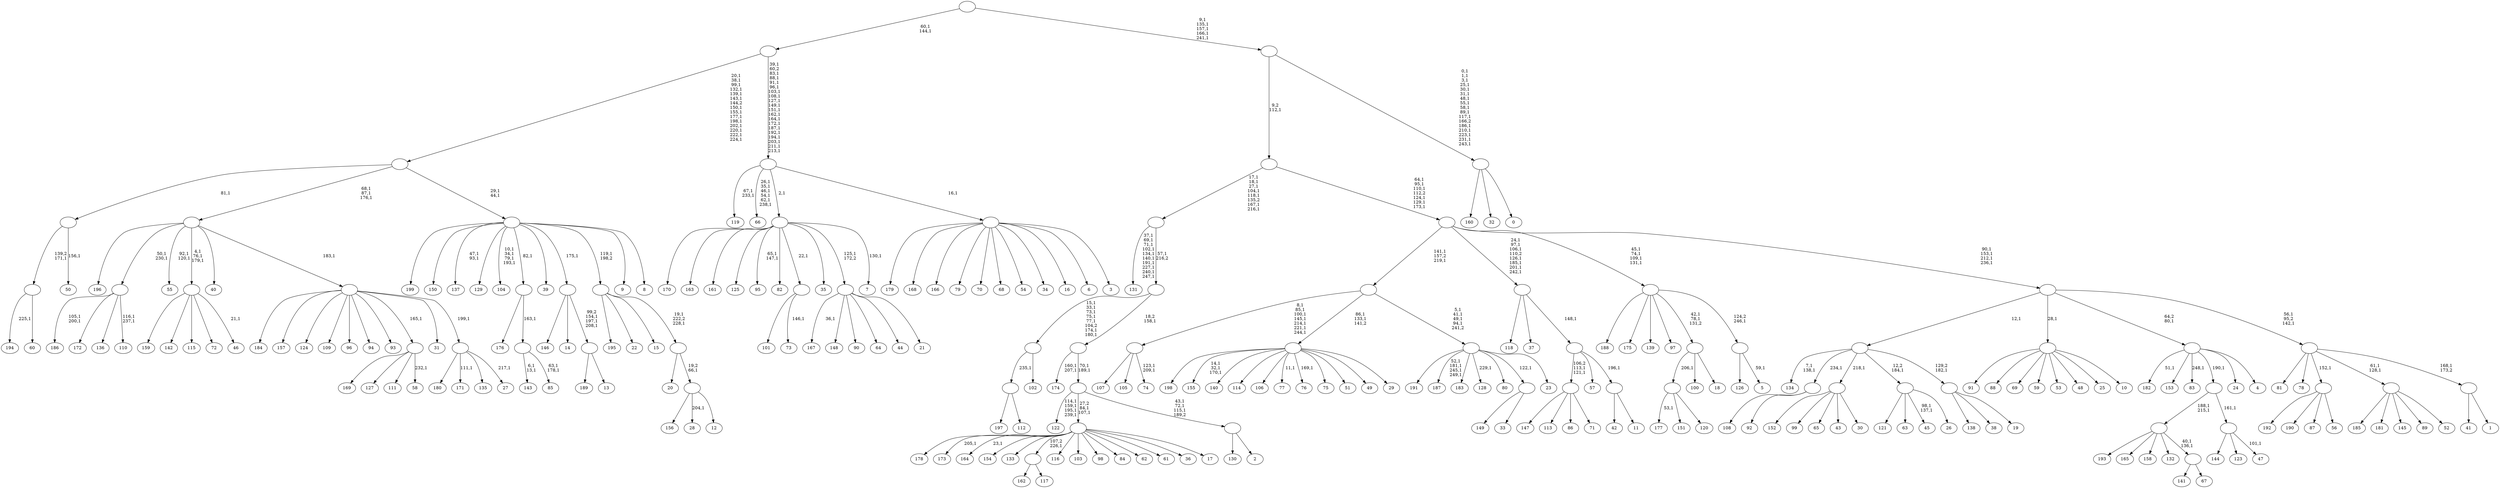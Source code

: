 digraph T {
	450 [label="199"]
	449 [label="198"]
	448 [label="197"]
	447 [label="196"]
	446 [label="195"]
	445 [label="194"]
	443 [label="193"]
	442 [label="192"]
	441 [label="191"]
	440 [label="190"]
	439 [label="189"]
	438 [label="188"]
	437 [label="187"]
	432 [label="186"]
	429 [label="185"]
	428 [label="184"]
	427 [label="183"]
	426 [label="182"]
	424 [label="181"]
	423 [label="180"]
	422 [label="179"]
	421 [label="178"]
	420 [label="177"]
	418 [label="176"]
	417 [label="175"]
	416 [label="174"]
	413 [label="173"]
	411 [label="172"]
	410 [label="171"]
	408 [label="170"]
	407 [label="169"]
	406 [label="168"]
	405 [label="167"]
	403 [label="166"]
	402 [label="165"]
	401 [label="164"]
	399 [label="163"]
	398 [label="162"]
	397 [label="161"]
	396 [label="160"]
	395 [label="159"]
	394 [label="158"]
	393 [label="157"]
	392 [label="156"]
	391 [label="155"]
	387 [label="154"]
	386 [label="153"]
	385 [label="152"]
	384 [label="151"]
	383 [label="150"]
	382 [label="149"]
	381 [label="148"]
	380 [label="147"]
	379 [label="146"]
	378 [label="145"]
	377 [label="144"]
	376 [label="143"]
	373 [label="142"]
	372 [label="141"]
	371 [label="140"]
	370 [label="139"]
	369 [label="138"]
	368 [label="137"]
	365 [label="136"]
	364 [label="135"]
	363 [label="134"]
	360 [label="133"]
	359 [label="132"]
	358 [label="131"]
	347 [label="130"]
	346 [label="129"]
	345 [label="128"]
	343 [label="127"]
	342 [label="126"]
	341 [label="125"]
	340 [label="124"]
	339 [label="123"]
	338 [label="122"]
	333 [label="121"]
	332 [label="120"]
	331 [label=""]
	330 [label="119"]
	327 [label="118"]
	326 [label="117"]
	325 [label=""]
	324 [label="116"]
	323 [label="115"]
	322 [label="114"]
	321 [label="113"]
	320 [label="112"]
	319 [label=""]
	318 [label="111"]
	317 [label="110"]
	314 [label=""]
	312 [label="109"]
	311 [label="108"]
	310 [label="107"]
	309 [label="106"]
	308 [label="105"]
	307 [label="104"]
	302 [label="103"]
	301 [label="102"]
	300 [label=""]
	293 [label="101"]
	292 [label="100"]
	291 [label="99"]
	290 [label="98"]
	289 [label="97"]
	288 [label="96"]
	287 [label="95"]
	284 [label="94"]
	283 [label="93"]
	282 [label="92"]
	281 [label=""]
	280 [label="91"]
	279 [label="90"]
	278 [label="89"]
	277 [label="88"]
	276 [label="87"]
	275 [label="86"]
	274 [label="85"]
	271 [label=""]
	270 [label=""]
	269 [label="84"]
	268 [label="83"]
	266 [label="82"]
	265 [label="81"]
	264 [label="80"]
	263 [label="79"]
	262 [label="78"]
	261 [label="77"]
	259 [label="76"]
	257 [label="75"]
	256 [label="74"]
	253 [label=""]
	246 [label="73"]
	244 [label=""]
	243 [label="72"]
	242 [label="71"]
	241 [label=""]
	239 [label="70"]
	238 [label="69"]
	237 [label="68"]
	236 [label="67"]
	235 [label=""]
	233 [label=""]
	231 [label="66"]
	224 [label="65"]
	223 [label="64"]
	222 [label="63"]
	221 [label="62"]
	220 [label="61"]
	219 [label="60"]
	218 [label=""]
	217 [label="59"]
	216 [label="58"]
	214 [label=""]
	213 [label="57"]
	212 [label="56"]
	211 [label=""]
	210 [label="55"]
	207 [label="54"]
	206 [label="53"]
	205 [label="52"]
	204 [label=""]
	202 [label="51"]
	201 [label="50"]
	199 [label=""]
	198 [label="49"]
	197 [label="48"]
	196 [label="47"]
	194 [label=""]
	193 [label=""]
	192 [label="46"]
	190 [label=""]
	187 [label="45"]
	184 [label="44"]
	183 [label="43"]
	182 [label="42"]
	181 [label="41"]
	180 [label="40"]
	179 [label="39"]
	178 [label="38"]
	177 [label="37"]
	176 [label="36"]
	175 [label="35"]
	174 [label="34"]
	173 [label="33"]
	172 [label=""]
	171 [label="32"]
	170 [label="31"]
	169 [label="30"]
	168 [label=""]
	167 [label="29"]
	166 [label=""]
	164 [label="28"]
	162 [label="27"]
	160 [label=""]
	159 [label=""]
	158 [label=""]
	155 [label="26"]
	154 [label=""]
	153 [label="25"]
	152 [label="24"]
	151 [label="23"]
	150 [label=""]
	146 [label=""]
	144 [label="22"]
	143 [label="21"]
	142 [label=""]
	141 [label="20"]
	140 [label="19"]
	139 [label=""]
	138 [label=""]
	137 [label="18"]
	136 [label=""]
	134 [label="17"]
	133 [label=""]
	131 [label="16"]
	130 [label="15"]
	129 [label="14"]
	128 [label="13"]
	127 [label=""]
	124 [label=""]
	123 [label="12"]
	122 [label=""]
	121 [label=""]
	119 [label=""]
	118 [label="11"]
	117 [label=""]
	116 [label=""]
	115 [label=""]
	108 [label="10"]
	107 [label=""]
	106 [label="9"]
	105 [label="8"]
	104 [label=""]
	102 [label=""]
	88 [label="7"]
	86 [label=""]
	85 [label="6"]
	84 [label="5"]
	82 [label=""]
	81 [label=""]
	77 [label="4"]
	76 [label=""]
	75 [label="3"]
	74 [label=""]
	73 [label=""]
	54 [label=""]
	52 [label="2"]
	51 [label=""]
	48 [label=""]
	46 [label=""]
	45 [label=""]
	44 [label=""]
	37 [label="1"]
	36 [label=""]
	35 [label=""]
	33 [label=""]
	29 [label=""]
	23 [label=""]
	22 [label="0"]
	21 [label=""]
	5 [label=""]
	0 [label=""]
	331 -> 420 [label="53,1"]
	331 -> 384 [label=""]
	331 -> 332 [label=""]
	325 -> 398 [label=""]
	325 -> 326 [label=""]
	319 -> 448 [label=""]
	319 -> 320 [label=""]
	314 -> 317 [label="116,1\n237,1"]
	314 -> 432 [label="105,1\n200,1"]
	314 -> 411 [label=""]
	314 -> 365 [label=""]
	300 -> 319 [label="235,1"]
	300 -> 301 [label=""]
	281 -> 311 [label=""]
	281 -> 282 [label=""]
	271 -> 274 [label="63,1\n178,1"]
	271 -> 376 [label="6,1\n13,1"]
	270 -> 418 [label=""]
	270 -> 271 [label="163,1"]
	253 -> 256 [label="123,1\n209,1"]
	253 -> 310 [label=""]
	253 -> 308 [label=""]
	244 -> 246 [label="146,1"]
	244 -> 293 [label=""]
	241 -> 380 [label=""]
	241 -> 321 [label=""]
	241 -> 275 [label=""]
	241 -> 242 [label=""]
	235 -> 372 [label=""]
	235 -> 236 [label=""]
	233 -> 235 [label="40,1\n136,1"]
	233 -> 443 [label=""]
	233 -> 402 [label=""]
	233 -> 394 [label=""]
	233 -> 359 [label=""]
	218 -> 445 [label="225,1"]
	218 -> 219 [label=""]
	214 -> 216 [label="232,1"]
	214 -> 407 [label=""]
	214 -> 343 [label=""]
	214 -> 318 [label=""]
	211 -> 442 [label=""]
	211 -> 440 [label=""]
	211 -> 276 [label=""]
	211 -> 212 [label=""]
	204 -> 429 [label=""]
	204 -> 424 [label=""]
	204 -> 378 [label=""]
	204 -> 278 [label=""]
	204 -> 205 [label=""]
	199 -> 201 [label="156,1"]
	199 -> 218 [label="139,2\n171,1"]
	194 -> 196 [label="101,1"]
	194 -> 377 [label=""]
	194 -> 339 [label=""]
	193 -> 233 [label="188,1\n215,1"]
	193 -> 194 [label="161,1"]
	190 -> 192 [label="21,1"]
	190 -> 395 [label=""]
	190 -> 373 [label=""]
	190 -> 323 [label=""]
	190 -> 243 [label=""]
	172 -> 382 [label=""]
	172 -> 173 [label=""]
	168 -> 385 [label=""]
	168 -> 291 [label=""]
	168 -> 224 [label=""]
	168 -> 183 [label=""]
	168 -> 169 [label=""]
	166 -> 259 [label="169,1"]
	166 -> 261 [label="11,1"]
	166 -> 391 [label="14,1\n32,1\n170,1"]
	166 -> 449 [label=""]
	166 -> 371 [label=""]
	166 -> 322 [label=""]
	166 -> 309 [label=""]
	166 -> 257 [label=""]
	166 -> 202 [label=""]
	166 -> 198 [label=""]
	166 -> 167 [label=""]
	160 -> 162 [label="217,1"]
	160 -> 410 [label="111,1"]
	160 -> 423 [label=""]
	160 -> 364 [label=""]
	159 -> 428 [label=""]
	159 -> 393 [label=""]
	159 -> 340 [label=""]
	159 -> 312 [label=""]
	159 -> 288 [label=""]
	159 -> 284 [label=""]
	159 -> 283 [label=""]
	159 -> 214 [label="165,1"]
	159 -> 170 [label=""]
	159 -> 160 [label="199,1"]
	158 -> 190 [label="4,1\n76,1\n179,1"]
	158 -> 210 [label="92,1\n120,1"]
	158 -> 314 [label="50,1\n230,1"]
	158 -> 447 [label=""]
	158 -> 180 [label=""]
	158 -> 159 [label="183,1"]
	154 -> 187 [label="98,1\n137,1"]
	154 -> 333 [label=""]
	154 -> 222 [label=""]
	154 -> 155 [label=""]
	150 -> 345 [label="229,1"]
	150 -> 437 [label="52,1\n181,1\n245,1\n249,1"]
	150 -> 441 [label=""]
	150 -> 427 [label=""]
	150 -> 264 [label=""]
	150 -> 172 [label="122,1"]
	150 -> 151 [label=""]
	146 -> 150 [label="5,1\n41,1\n49,1\n94,1\n241,2"]
	146 -> 166 [label="86,1\n133,1\n141,2"]
	146 -> 253 [label="8,1\n85,1\n100,1\n145,1\n214,1\n221,1\n244,1"]
	142 -> 405 [label="36,1"]
	142 -> 381 [label=""]
	142 -> 279 [label=""]
	142 -> 223 [label=""]
	142 -> 184 [label=""]
	142 -> 143 [label=""]
	139 -> 369 [label=""]
	139 -> 178 [label=""]
	139 -> 140 [label=""]
	138 -> 363 [label="7,1\n138,1"]
	138 -> 281 [label="234,1"]
	138 -> 168 [label="218,1"]
	138 -> 154 [label="12,2\n184,1"]
	138 -> 139 [label="129,2\n182,1"]
	136 -> 331 [label="206,1"]
	136 -> 292 [label=""]
	136 -> 137 [label=""]
	133 -> 401 [label="23,1"]
	133 -> 413 [label="205,1"]
	133 -> 421 [label=""]
	133 -> 387 [label=""]
	133 -> 360 [label=""]
	133 -> 325 [label="107,2\n226,1"]
	133 -> 324 [label=""]
	133 -> 302 [label=""]
	133 -> 290 [label=""]
	133 -> 269 [label=""]
	133 -> 221 [label=""]
	133 -> 220 [label=""]
	133 -> 176 [label=""]
	133 -> 134 [label=""]
	127 -> 439 [label=""]
	127 -> 128 [label=""]
	124 -> 127 [label="99,2\n154,1\n197,1\n208,1"]
	124 -> 379 [label=""]
	124 -> 129 [label=""]
	122 -> 164 [label="204,1"]
	122 -> 392 [label=""]
	122 -> 123 [label=""]
	121 -> 141 [label=""]
	121 -> 122 [label="19,2\n66,1"]
	119 -> 121 [label="19,1\n222,2\n228,1"]
	119 -> 446 [label=""]
	119 -> 144 [label=""]
	119 -> 130 [label=""]
	117 -> 182 [label=""]
	117 -> 118 [label=""]
	116 -> 241 [label="106,2\n113,1\n121,1"]
	116 -> 213 [label=""]
	116 -> 117 [label="196,1"]
	115 -> 327 [label=""]
	115 -> 177 [label=""]
	115 -> 116 [label="148,1"]
	107 -> 280 [label=""]
	107 -> 277 [label=""]
	107 -> 238 [label=""]
	107 -> 217 [label=""]
	107 -> 206 [label=""]
	107 -> 197 [label=""]
	107 -> 153 [label=""]
	107 -> 108 [label=""]
	104 -> 307 [label="10,1\n34,1\n79,1\n193,1"]
	104 -> 368 [label="47,1\n93,1"]
	104 -> 450 [label=""]
	104 -> 383 [label=""]
	104 -> 346 [label=""]
	104 -> 270 [label="82,1"]
	104 -> 179 [label=""]
	104 -> 124 [label="175,1"]
	104 -> 119 [label="119,1\n198,2"]
	104 -> 106 [label=""]
	104 -> 105 [label=""]
	102 -> 104 [label="29,1\n44,1"]
	102 -> 158 [label="68,1\n87,1\n176,1"]
	102 -> 199 [label="81,1"]
	86 -> 88 [label="130,1"]
	86 -> 287 [label="65,1\n147,1"]
	86 -> 408 [label=""]
	86 -> 399 [label=""]
	86 -> 397 [label=""]
	86 -> 341 [label=""]
	86 -> 266 [label=""]
	86 -> 244 [label="22,1"]
	86 -> 175 [label=""]
	86 -> 142 [label="125,1\n172,2"]
	82 -> 84 [label="59,1"]
	82 -> 342 [label=""]
	81 -> 136 [label="42,1\n78,1\n131,2"]
	81 -> 438 [label=""]
	81 -> 417 [label=""]
	81 -> 370 [label=""]
	81 -> 289 [label=""]
	81 -> 82 [label="124,2\n246,1"]
	76 -> 268 [label="248,1"]
	76 -> 426 [label="51,1"]
	76 -> 386 [label=""]
	76 -> 193 [label="190,1"]
	76 -> 152 [label=""]
	76 -> 77 [label=""]
	74 -> 422 [label=""]
	74 -> 406 [label=""]
	74 -> 403 [label=""]
	74 -> 263 [label=""]
	74 -> 239 [label=""]
	74 -> 237 [label=""]
	74 -> 207 [label=""]
	74 -> 174 [label=""]
	74 -> 131 [label=""]
	74 -> 85 [label=""]
	74 -> 75 [label=""]
	73 -> 231 [label="26,1\n35,1\n46,1\n54,1\n62,1\n238,1"]
	73 -> 330 [label="67,1\n233,1"]
	73 -> 86 [label="2,1"]
	73 -> 74 [label="16,1"]
	54 -> 73 [label="39,1\n60,2\n83,1\n88,1\n91,1\n96,1\n103,1\n108,1\n127,1\n149,1\n151,1\n162,1\n164,1\n172,1\n187,1\n192,1\n194,1\n203,1\n211,1\n213,1"]
	54 -> 102 [label="20,1\n38,1\n99,1\n132,1\n139,1\n143,1\n144,2\n150,1\n155,1\n177,1\n198,1\n202,1\n220,1\n222,1\n224,1"]
	51 -> 347 [label=""]
	51 -> 52 [label=""]
	48 -> 51 [label="43,1\n72,1\n115,1\n189,2"]
	48 -> 133 [label="27,2\n84,1\n107,1"]
	48 -> 338 [label="114,1\n159,1\n195,1\n239,1"]
	46 -> 48 [label="70,1\n189,1"]
	46 -> 416 [label="160,1\n207,1"]
	45 -> 300 [label="15,1\n33,1\n73,1\n75,1\n77,1\n104,2\n174,1\n180,1"]
	45 -> 46 [label="18,2\n158,1"]
	44 -> 358 [label="37,1\n69,1\n71,1\n102,1\n134,1\n140,1\n191,1\n227,1\n240,1\n247,1"]
	44 -> 45 [label="57,1\n216,2"]
	36 -> 181 [label=""]
	36 -> 37 [label=""]
	35 -> 204 [label="61,1\n128,1"]
	35 -> 265 [label=""]
	35 -> 262 [label=""]
	35 -> 211 [label="152,1"]
	35 -> 36 [label="168,1\n173,2"]
	33 -> 35 [label="56,1\n95,2\n142,1"]
	33 -> 138 [label="12,1"]
	33 -> 107 [label="28,1"]
	33 -> 76 [label="64,2\n80,1"]
	29 -> 33 [label="90,1\n153,1\n212,1\n236,1"]
	29 -> 81 [label="45,1\n74,1\n109,1\n131,1"]
	29 -> 115 [label="24,1\n97,1\n106,1\n110,2\n126,1\n185,1\n201,1\n242,1"]
	29 -> 146 [label="141,1\n157,2\n219,1"]
	23 -> 29 [label="64,1\n95,1\n110,1\n112,2\n124,1\n129,1\n173,1"]
	23 -> 44 [label="17,1\n18,1\n27,1\n104,1\n118,1\n135,2\n167,1\n216,1"]
	21 -> 396 [label=""]
	21 -> 171 [label=""]
	21 -> 22 [label=""]
	5 -> 21 [label="0,1\n1,1\n3,1\n25,1\n30,1\n31,1\n48,1\n55,1\n58,1\n89,1\n117,1\n166,2\n186,1\n210,1\n223,1\n231,1\n243,1"]
	5 -> 23 [label="9,2\n112,1"]
	0 -> 5 [label="9,1\n135,1\n157,1\n166,1\n241,1"]
	0 -> 54 [label="60,1\n144,1"]
}
